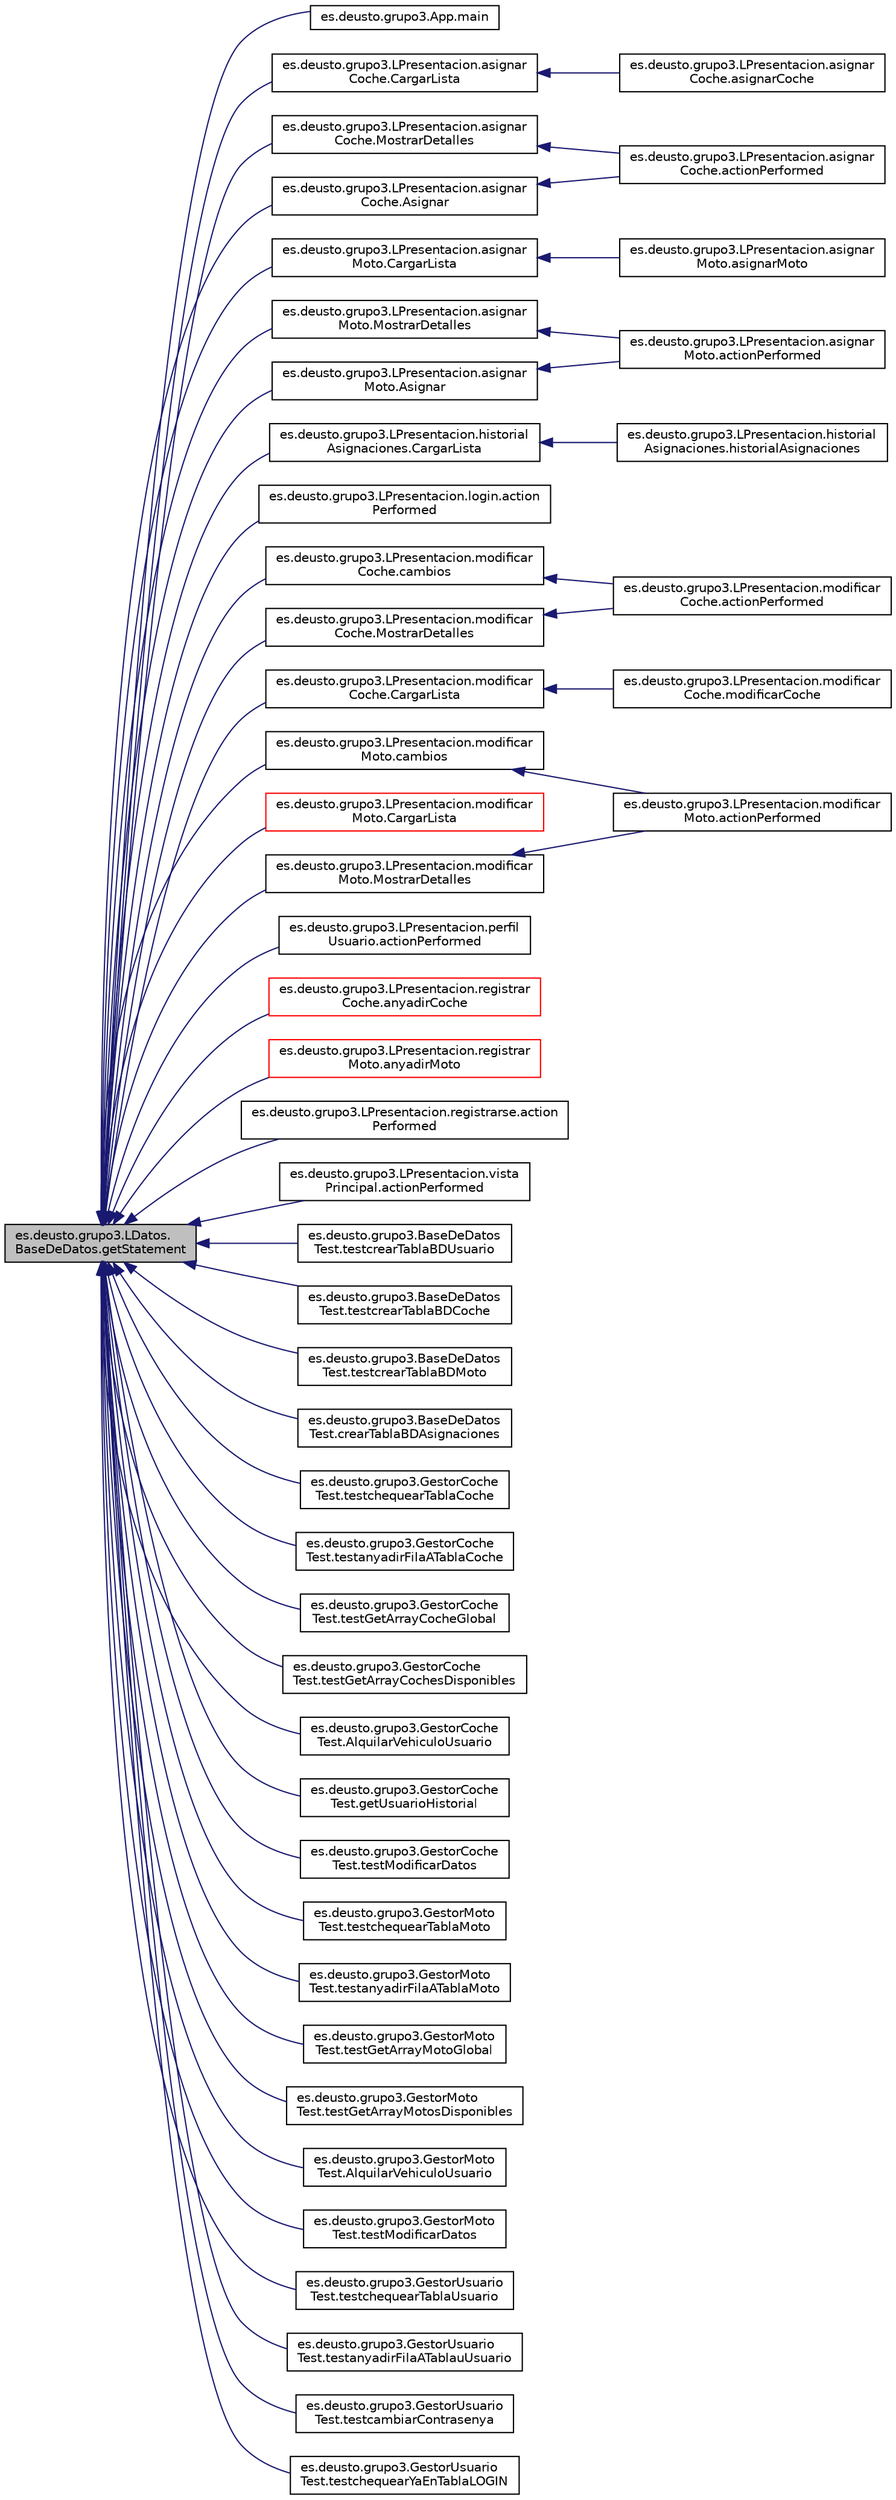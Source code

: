 digraph "es.deusto.grupo3.LDatos.BaseDeDatos.getStatement"
{
  edge [fontname="Helvetica",fontsize="10",labelfontname="Helvetica",labelfontsize="10"];
  node [fontname="Helvetica",fontsize="10",shape=record];
  rankdir="LR";
  Node50 [label="es.deusto.grupo3.LDatos.\lBaseDeDatos.getStatement",height=0.2,width=0.4,color="black", fillcolor="grey75", style="filled", fontcolor="black"];
  Node50 -> Node51 [dir="back",color="midnightblue",fontsize="10",style="solid",fontname="Helvetica"];
  Node51 [label="es.deusto.grupo3.App.main",height=0.2,width=0.4,color="black", fillcolor="white", style="filled",URL="$classes_1_1deusto_1_1grupo3_1_1_app.html#adbec42c3421cfb42d453919d6405c261"];
  Node50 -> Node52 [dir="back",color="midnightblue",fontsize="10",style="solid",fontname="Helvetica"];
  Node52 [label="es.deusto.grupo3.LPresentacion.asignar\lCoche.CargarLista",height=0.2,width=0.4,color="black", fillcolor="white", style="filled",URL="$classes_1_1deusto_1_1grupo3_1_1_l_presentacion_1_1asignar_coche.html#a7765fc043a6862bb2759629431d87afa"];
  Node52 -> Node53 [dir="back",color="midnightblue",fontsize="10",style="solid",fontname="Helvetica"];
  Node53 [label="es.deusto.grupo3.LPresentacion.asignar\lCoche.asignarCoche",height=0.2,width=0.4,color="black", fillcolor="white", style="filled",URL="$classes_1_1deusto_1_1grupo3_1_1_l_presentacion_1_1asignar_coche.html#a7fc81f5be7d59409897e26c8e5ca0d1b"];
  Node50 -> Node54 [dir="back",color="midnightblue",fontsize="10",style="solid",fontname="Helvetica"];
  Node54 [label="es.deusto.grupo3.LPresentacion.asignar\lCoche.MostrarDetalles",height=0.2,width=0.4,color="black", fillcolor="white", style="filled",URL="$classes_1_1deusto_1_1grupo3_1_1_l_presentacion_1_1asignar_coche.html#a90a6140f9bb2d9c584fed64681aa72b5"];
  Node54 -> Node55 [dir="back",color="midnightblue",fontsize="10",style="solid",fontname="Helvetica"];
  Node55 [label="es.deusto.grupo3.LPresentacion.asignar\lCoche.actionPerformed",height=0.2,width=0.4,color="black", fillcolor="white", style="filled",URL="$classes_1_1deusto_1_1grupo3_1_1_l_presentacion_1_1asignar_coche.html#a30c5071710d7ef69cbb77ba6ecb65041"];
  Node50 -> Node56 [dir="back",color="midnightblue",fontsize="10",style="solid",fontname="Helvetica"];
  Node56 [label="es.deusto.grupo3.LPresentacion.asignar\lCoche.Asignar",height=0.2,width=0.4,color="black", fillcolor="white", style="filled",URL="$classes_1_1deusto_1_1grupo3_1_1_l_presentacion_1_1asignar_coche.html#ae114a5597466d83f6ae46dd03a495b99"];
  Node56 -> Node55 [dir="back",color="midnightblue",fontsize="10",style="solid",fontname="Helvetica"];
  Node50 -> Node57 [dir="back",color="midnightblue",fontsize="10",style="solid",fontname="Helvetica"];
  Node57 [label="es.deusto.grupo3.LPresentacion.asignar\lMoto.CargarLista",height=0.2,width=0.4,color="black", fillcolor="white", style="filled",URL="$classes_1_1deusto_1_1grupo3_1_1_l_presentacion_1_1asignar_moto.html#a51021aa76284d86b9cb07416c451b58f"];
  Node57 -> Node58 [dir="back",color="midnightblue",fontsize="10",style="solid",fontname="Helvetica"];
  Node58 [label="es.deusto.grupo3.LPresentacion.asignar\lMoto.asignarMoto",height=0.2,width=0.4,color="black", fillcolor="white", style="filled",URL="$classes_1_1deusto_1_1grupo3_1_1_l_presentacion_1_1asignar_moto.html#af73f4eb59164581259b725976d0649be"];
  Node50 -> Node59 [dir="back",color="midnightblue",fontsize="10",style="solid",fontname="Helvetica"];
  Node59 [label="es.deusto.grupo3.LPresentacion.asignar\lMoto.MostrarDetalles",height=0.2,width=0.4,color="black", fillcolor="white", style="filled",URL="$classes_1_1deusto_1_1grupo3_1_1_l_presentacion_1_1asignar_moto.html#a76427d120bb83df0c6191c418e4b563b"];
  Node59 -> Node60 [dir="back",color="midnightblue",fontsize="10",style="solid",fontname="Helvetica"];
  Node60 [label="es.deusto.grupo3.LPresentacion.asignar\lMoto.actionPerformed",height=0.2,width=0.4,color="black", fillcolor="white", style="filled",URL="$classes_1_1deusto_1_1grupo3_1_1_l_presentacion_1_1asignar_moto.html#aa223b781d9ee70b5195bdce615823641"];
  Node50 -> Node61 [dir="back",color="midnightblue",fontsize="10",style="solid",fontname="Helvetica"];
  Node61 [label="es.deusto.grupo3.LPresentacion.asignar\lMoto.Asignar",height=0.2,width=0.4,color="black", fillcolor="white", style="filled",URL="$classes_1_1deusto_1_1grupo3_1_1_l_presentacion_1_1asignar_moto.html#a59a2ba4b881f26fbd7aef7acb0fa871c"];
  Node61 -> Node60 [dir="back",color="midnightblue",fontsize="10",style="solid",fontname="Helvetica"];
  Node50 -> Node62 [dir="back",color="midnightblue",fontsize="10",style="solid",fontname="Helvetica"];
  Node62 [label="es.deusto.grupo3.LPresentacion.historial\lAsignaciones.CargarLista",height=0.2,width=0.4,color="black", fillcolor="white", style="filled",URL="$classes_1_1deusto_1_1grupo3_1_1_l_presentacion_1_1historial_asignaciones.html#a0ed5fe0944fec4cb87f9c6a37322f085"];
  Node62 -> Node63 [dir="back",color="midnightblue",fontsize="10",style="solid",fontname="Helvetica"];
  Node63 [label="es.deusto.grupo3.LPresentacion.historial\lAsignaciones.historialAsignaciones",height=0.2,width=0.4,color="black", fillcolor="white", style="filled",URL="$classes_1_1deusto_1_1grupo3_1_1_l_presentacion_1_1historial_asignaciones.html#a0fabd5a67c59035e2d4eb08ed92fb19b"];
  Node50 -> Node64 [dir="back",color="midnightblue",fontsize="10",style="solid",fontname="Helvetica"];
  Node64 [label="es.deusto.grupo3.LPresentacion.login.action\lPerformed",height=0.2,width=0.4,color="black", fillcolor="white", style="filled",URL="$classes_1_1deusto_1_1grupo3_1_1_l_presentacion_1_1login.html#a3e6a142fe808fd8943e4f29c2b41f874"];
  Node50 -> Node65 [dir="back",color="midnightblue",fontsize="10",style="solid",fontname="Helvetica"];
  Node65 [label="es.deusto.grupo3.LPresentacion.modificar\lCoche.cambios",height=0.2,width=0.4,color="black", fillcolor="white", style="filled",URL="$classes_1_1deusto_1_1grupo3_1_1_l_presentacion_1_1modificar_coche.html#aa84bf7497c826770bdb0e0109f295bd2"];
  Node65 -> Node66 [dir="back",color="midnightblue",fontsize="10",style="solid",fontname="Helvetica"];
  Node66 [label="es.deusto.grupo3.LPresentacion.modificar\lCoche.actionPerformed",height=0.2,width=0.4,color="black", fillcolor="white", style="filled",URL="$classes_1_1deusto_1_1grupo3_1_1_l_presentacion_1_1modificar_coche.html#a3134e1d426dd1f3fce5c3b82cede3270"];
  Node50 -> Node67 [dir="back",color="midnightblue",fontsize="10",style="solid",fontname="Helvetica"];
  Node67 [label="es.deusto.grupo3.LPresentacion.modificar\lCoche.CargarLista",height=0.2,width=0.4,color="black", fillcolor="white", style="filled",URL="$classes_1_1deusto_1_1grupo3_1_1_l_presentacion_1_1modificar_coche.html#a2723ce9da99a1d7a63f4e48b53f6313b"];
  Node67 -> Node68 [dir="back",color="midnightblue",fontsize="10",style="solid",fontname="Helvetica"];
  Node68 [label="es.deusto.grupo3.LPresentacion.modificar\lCoche.modificarCoche",height=0.2,width=0.4,color="black", fillcolor="white", style="filled",URL="$classes_1_1deusto_1_1grupo3_1_1_l_presentacion_1_1modificar_coche.html#aea90be8e8c0902ec14975050cbe62932"];
  Node50 -> Node69 [dir="back",color="midnightblue",fontsize="10",style="solid",fontname="Helvetica"];
  Node69 [label="es.deusto.grupo3.LPresentacion.modificar\lCoche.MostrarDetalles",height=0.2,width=0.4,color="black", fillcolor="white", style="filled",URL="$classes_1_1deusto_1_1grupo3_1_1_l_presentacion_1_1modificar_coche.html#aaa6ebda7978ced9fadb60ac4a5fd36e6"];
  Node69 -> Node66 [dir="back",color="midnightblue",fontsize="10",style="solid",fontname="Helvetica"];
  Node50 -> Node70 [dir="back",color="midnightblue",fontsize="10",style="solid",fontname="Helvetica"];
  Node70 [label="es.deusto.grupo3.LPresentacion.modificar\lMoto.cambios",height=0.2,width=0.4,color="black", fillcolor="white", style="filled",URL="$classes_1_1deusto_1_1grupo3_1_1_l_presentacion_1_1modificar_moto.html#a3472f410c76613e9b162935ba00d84cc"];
  Node70 -> Node71 [dir="back",color="midnightblue",fontsize="10",style="solid",fontname="Helvetica"];
  Node71 [label="es.deusto.grupo3.LPresentacion.modificar\lMoto.actionPerformed",height=0.2,width=0.4,color="black", fillcolor="white", style="filled",URL="$classes_1_1deusto_1_1grupo3_1_1_l_presentacion_1_1modificar_moto.html#ab52e0339fcedf09e163c9b63ca40bc4a"];
  Node50 -> Node72 [dir="back",color="midnightblue",fontsize="10",style="solid",fontname="Helvetica"];
  Node72 [label="es.deusto.grupo3.LPresentacion.modificar\lMoto.CargarLista",height=0.2,width=0.4,color="red", fillcolor="white", style="filled",URL="$classes_1_1deusto_1_1grupo3_1_1_l_presentacion_1_1modificar_moto.html#abae8049ca8400b81af8cbd00adfc1ae3"];
  Node50 -> Node74 [dir="back",color="midnightblue",fontsize="10",style="solid",fontname="Helvetica"];
  Node74 [label="es.deusto.grupo3.LPresentacion.modificar\lMoto.MostrarDetalles",height=0.2,width=0.4,color="black", fillcolor="white", style="filled",URL="$classes_1_1deusto_1_1grupo3_1_1_l_presentacion_1_1modificar_moto.html#aa76c36798704a3a1194e5409213f1e1c"];
  Node74 -> Node71 [dir="back",color="midnightblue",fontsize="10",style="solid",fontname="Helvetica"];
  Node50 -> Node75 [dir="back",color="midnightblue",fontsize="10",style="solid",fontname="Helvetica"];
  Node75 [label="es.deusto.grupo3.LPresentacion.perfil\lUsuario.actionPerformed",height=0.2,width=0.4,color="black", fillcolor="white", style="filled",URL="$classes_1_1deusto_1_1grupo3_1_1_l_presentacion_1_1perfil_usuario.html#a12374a51bc848e460cda82c44c5ee3f3"];
  Node50 -> Node76 [dir="back",color="midnightblue",fontsize="10",style="solid",fontname="Helvetica"];
  Node76 [label="es.deusto.grupo3.LPresentacion.registrar\lCoche.anyadirCoche",height=0.2,width=0.4,color="red", fillcolor="white", style="filled",URL="$classes_1_1deusto_1_1grupo3_1_1_l_presentacion_1_1registrar_coche.html#a3e4089db950adc9dca47fb9cb2de538b"];
  Node50 -> Node78 [dir="back",color="midnightblue",fontsize="10",style="solid",fontname="Helvetica"];
  Node78 [label="es.deusto.grupo3.LPresentacion.registrar\lMoto.anyadirMoto",height=0.2,width=0.4,color="red", fillcolor="white", style="filled",URL="$classes_1_1deusto_1_1grupo3_1_1_l_presentacion_1_1registrar_moto.html#a46ae0b58e8a87cdc801311c7fe9b420b"];
  Node50 -> Node80 [dir="back",color="midnightblue",fontsize="10",style="solid",fontname="Helvetica"];
  Node80 [label="es.deusto.grupo3.LPresentacion.registrarse.action\lPerformed",height=0.2,width=0.4,color="black", fillcolor="white", style="filled",URL="$classes_1_1deusto_1_1grupo3_1_1_l_presentacion_1_1registrarse.html#ad3d713de56aaee1a1d9a473710147241"];
  Node50 -> Node81 [dir="back",color="midnightblue",fontsize="10",style="solid",fontname="Helvetica"];
  Node81 [label="es.deusto.grupo3.LPresentacion.vista\lPrincipal.actionPerformed",height=0.2,width=0.4,color="black", fillcolor="white", style="filled",URL="$classes_1_1deusto_1_1grupo3_1_1_l_presentacion_1_1vista_principal.html#a0192d1c82ec08c728b78adee1ebc7342"];
  Node50 -> Node82 [dir="back",color="midnightblue",fontsize="10",style="solid",fontname="Helvetica"];
  Node82 [label="es.deusto.grupo3.BaseDeDatos\lTest.testcrearTablaBDUsuario",height=0.2,width=0.4,color="black", fillcolor="white", style="filled",URL="$classes_1_1deusto_1_1grupo3_1_1_base_de_datos_test.html#a7a7b52c90cc0fcafdaa7bc02cde816ca"];
  Node50 -> Node83 [dir="back",color="midnightblue",fontsize="10",style="solid",fontname="Helvetica"];
  Node83 [label="es.deusto.grupo3.BaseDeDatos\lTest.testcrearTablaBDCoche",height=0.2,width=0.4,color="black", fillcolor="white", style="filled",URL="$classes_1_1deusto_1_1grupo3_1_1_base_de_datos_test.html#a05b12ff45d34e7aa5bb4769cd7043308"];
  Node50 -> Node84 [dir="back",color="midnightblue",fontsize="10",style="solid",fontname="Helvetica"];
  Node84 [label="es.deusto.grupo3.BaseDeDatos\lTest.testcrearTablaBDMoto",height=0.2,width=0.4,color="black", fillcolor="white", style="filled",URL="$classes_1_1deusto_1_1grupo3_1_1_base_de_datos_test.html#a77614eb606e0be9461f555a26226362f"];
  Node50 -> Node85 [dir="back",color="midnightblue",fontsize="10",style="solid",fontname="Helvetica"];
  Node85 [label="es.deusto.grupo3.BaseDeDatos\lTest.crearTablaBDAsignaciones",height=0.2,width=0.4,color="black", fillcolor="white", style="filled",URL="$classes_1_1deusto_1_1grupo3_1_1_base_de_datos_test.html#a617ec217defa465c582d00b5a08f2afa"];
  Node50 -> Node86 [dir="back",color="midnightblue",fontsize="10",style="solid",fontname="Helvetica"];
  Node86 [label="es.deusto.grupo3.GestorCoche\lTest.testchequearTablaCoche",height=0.2,width=0.4,color="black", fillcolor="white", style="filled",URL="$classes_1_1deusto_1_1grupo3_1_1_gestor_coche_test.html#ae7d713a20218a36a4cafbd4c9e58d083"];
  Node50 -> Node87 [dir="back",color="midnightblue",fontsize="10",style="solid",fontname="Helvetica"];
  Node87 [label="es.deusto.grupo3.GestorCoche\lTest.testanyadirFilaATablaCoche",height=0.2,width=0.4,color="black", fillcolor="white", style="filled",URL="$classes_1_1deusto_1_1grupo3_1_1_gestor_coche_test.html#adb8efddae7edfe65866a75ad697a9339"];
  Node50 -> Node88 [dir="back",color="midnightblue",fontsize="10",style="solid",fontname="Helvetica"];
  Node88 [label="es.deusto.grupo3.GestorCoche\lTest.testGetArrayCocheGlobal",height=0.2,width=0.4,color="black", fillcolor="white", style="filled",URL="$classes_1_1deusto_1_1grupo3_1_1_gestor_coche_test.html#a41a6da4544a551a51a5a222c1c9475af"];
  Node50 -> Node89 [dir="back",color="midnightblue",fontsize="10",style="solid",fontname="Helvetica"];
  Node89 [label="es.deusto.grupo3.GestorCoche\lTest.testGetArrayCochesDisponibles",height=0.2,width=0.4,color="black", fillcolor="white", style="filled",URL="$classes_1_1deusto_1_1grupo3_1_1_gestor_coche_test.html#aeabc0f37e7c2e89e4f89cf5c20e44cb0"];
  Node50 -> Node90 [dir="back",color="midnightblue",fontsize="10",style="solid",fontname="Helvetica"];
  Node90 [label="es.deusto.grupo3.GestorCoche\lTest.AlquilarVehiculoUsuario",height=0.2,width=0.4,color="black", fillcolor="white", style="filled",URL="$classes_1_1deusto_1_1grupo3_1_1_gestor_coche_test.html#a48d259735fad3f76f88a77701d912ac4"];
  Node50 -> Node91 [dir="back",color="midnightblue",fontsize="10",style="solid",fontname="Helvetica"];
  Node91 [label="es.deusto.grupo3.GestorCoche\lTest.getUsuarioHistorial",height=0.2,width=0.4,color="black", fillcolor="white", style="filled",URL="$classes_1_1deusto_1_1grupo3_1_1_gestor_coche_test.html#a37bfefa147082f81b01d796b9b673444"];
  Node50 -> Node92 [dir="back",color="midnightblue",fontsize="10",style="solid",fontname="Helvetica"];
  Node92 [label="es.deusto.grupo3.GestorCoche\lTest.testModificarDatos",height=0.2,width=0.4,color="black", fillcolor="white", style="filled",URL="$classes_1_1deusto_1_1grupo3_1_1_gestor_coche_test.html#ab8ccf61bdb15b6c0bad322b9e83e2cf7"];
  Node50 -> Node93 [dir="back",color="midnightblue",fontsize="10",style="solid",fontname="Helvetica"];
  Node93 [label="es.deusto.grupo3.GestorMoto\lTest.testchequearTablaMoto",height=0.2,width=0.4,color="black", fillcolor="white", style="filled",URL="$classes_1_1deusto_1_1grupo3_1_1_gestor_moto_test.html#a164d7bf91c3323b4c99682b82bb86bb8"];
  Node50 -> Node94 [dir="back",color="midnightblue",fontsize="10",style="solid",fontname="Helvetica"];
  Node94 [label="es.deusto.grupo3.GestorMoto\lTest.testanyadirFilaATablaMoto",height=0.2,width=0.4,color="black", fillcolor="white", style="filled",URL="$classes_1_1deusto_1_1grupo3_1_1_gestor_moto_test.html#ad3474cce2cd039c51d74133640899f30"];
  Node50 -> Node95 [dir="back",color="midnightblue",fontsize="10",style="solid",fontname="Helvetica"];
  Node95 [label="es.deusto.grupo3.GestorMoto\lTest.testGetArrayMotoGlobal",height=0.2,width=0.4,color="black", fillcolor="white", style="filled",URL="$classes_1_1deusto_1_1grupo3_1_1_gestor_moto_test.html#a455aac42849081881dea4966b2ec05bb"];
  Node50 -> Node96 [dir="back",color="midnightblue",fontsize="10",style="solid",fontname="Helvetica"];
  Node96 [label="es.deusto.grupo3.GestorMoto\lTest.testGetArrayMotosDisponibles",height=0.2,width=0.4,color="black", fillcolor="white", style="filled",URL="$classes_1_1deusto_1_1grupo3_1_1_gestor_moto_test.html#a8075be9a5c6cc74b88174085f19f1a24"];
  Node50 -> Node97 [dir="back",color="midnightblue",fontsize="10",style="solid",fontname="Helvetica"];
  Node97 [label="es.deusto.grupo3.GestorMoto\lTest.AlquilarVehiculoUsuario",height=0.2,width=0.4,color="black", fillcolor="white", style="filled",URL="$classes_1_1deusto_1_1grupo3_1_1_gestor_moto_test.html#a694145ab664d83b64c9f6823f72ef960"];
  Node50 -> Node98 [dir="back",color="midnightblue",fontsize="10",style="solid",fontname="Helvetica"];
  Node98 [label="es.deusto.grupo3.GestorMoto\lTest.testModificarDatos",height=0.2,width=0.4,color="black", fillcolor="white", style="filled",URL="$classes_1_1deusto_1_1grupo3_1_1_gestor_moto_test.html#ac2354aa1896cc4be0f3dfbe1e43499a6"];
  Node50 -> Node99 [dir="back",color="midnightblue",fontsize="10",style="solid",fontname="Helvetica"];
  Node99 [label="es.deusto.grupo3.GestorUsuario\lTest.testchequearTablaUsuario",height=0.2,width=0.4,color="black", fillcolor="white", style="filled",URL="$classes_1_1deusto_1_1grupo3_1_1_gestor_usuario_test.html#ab670f5e7522aec2528914159fafbc8fb"];
  Node50 -> Node100 [dir="back",color="midnightblue",fontsize="10",style="solid",fontname="Helvetica"];
  Node100 [label="es.deusto.grupo3.GestorUsuario\lTest.testanyadirFilaATablauUsuario",height=0.2,width=0.4,color="black", fillcolor="white", style="filled",URL="$classes_1_1deusto_1_1grupo3_1_1_gestor_usuario_test.html#a4ac72ab4653b050abfc3daac54a451eb"];
  Node50 -> Node101 [dir="back",color="midnightblue",fontsize="10",style="solid",fontname="Helvetica"];
  Node101 [label="es.deusto.grupo3.GestorUsuario\lTest.testcambiarContrasenya",height=0.2,width=0.4,color="black", fillcolor="white", style="filled",URL="$classes_1_1deusto_1_1grupo3_1_1_gestor_usuario_test.html#a866242e0b74b5f6b86b8c2225fc20848"];
  Node50 -> Node102 [dir="back",color="midnightblue",fontsize="10",style="solid",fontname="Helvetica"];
  Node102 [label="es.deusto.grupo3.GestorUsuario\lTest.testchequearYaEnTablaLOGIN",height=0.2,width=0.4,color="black", fillcolor="white", style="filled",URL="$classes_1_1deusto_1_1grupo3_1_1_gestor_usuario_test.html#ab3f8a22356288a1a95580e899efe276a"];
}
